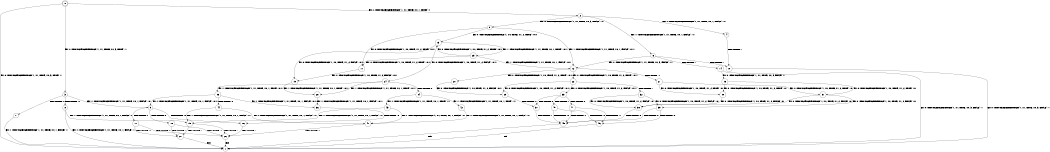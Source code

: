 digraph BCG {
size = "7, 10.5";
center = TRUE;
node [shape = circle];
0 [peripheries = 2];
0 -> 1 [label = "EX !0 !ATOMIC_EXCH_BRANCH (1, +1, TRUE, +0, 3, TRUE) !::"];
0 -> 2 [label = "EX !1 !ATOMIC_EXCH_BRANCH (1, +1, TRUE, +0, 1, TRUE) !::"];
0 -> 3 [label = "EX !0 !ATOMIC_EXCH_BRANCH (1, +1, TRUE, +0, 3, TRUE) !::"];
2 -> 4 [label = "EX !1 !ATOMIC_EXCH_BRANCH (1, +1, TRUE, +0, 1, FALSE) !:1:"];
2 -> 5 [label = "EX !0 !ATOMIC_EXCH_BRANCH (1, +1, TRUE, +0, 3, FALSE) !:1:"];
2 -> 6 [label = "EX !1 !ATOMIC_EXCH_BRANCH (1, +1, TRUE, +0, 1, FALSE) !:1:"];
3 -> 7 [label = "TERMINATE !0"];
3 -> 8 [label = "TERMINATE !0"];
3 -> 9 [label = "EX !1 !ATOMIC_EXCH_BRANCH (1, +1, TRUE, +0, 1, FALSE) !:0:"];
4 -> 10 [label = "TERMINATE !1"];
5 -> 11 [label = "EX !0 !ATOMIC_EXCH_BRANCH (1, +0, TRUE, +1, 2, TRUE) !:0:1:"];
5 -> 12 [label = "EX !1 !ATOMIC_EXCH_BRANCH (1, +1, TRUE, +0, 1, FALSE) !:0:1:"];
5 -> 13 [label = "EX !0 !ATOMIC_EXCH_BRANCH (1, +0, TRUE, +1, 2, TRUE) !:0:1:"];
6 -> 10 [label = "TERMINATE !1"];
6 -> 14 [label = "TERMINATE !1"];
6 -> 12 [label = "EX !0 !ATOMIC_EXCH_BRANCH (1, +1, TRUE, +0, 3, FALSE) !:1:"];
7 -> 1 [label = "EX !1 !ATOMIC_EXCH_BRANCH (1, +1, TRUE, +0, 1, FALSE) !::"];
8 -> 1 [label = "EX !1 !ATOMIC_EXCH_BRANCH (1, +1, TRUE, +0, 1, FALSE) !::"];
8 -> 15 [label = "EX !1 !ATOMIC_EXCH_BRANCH (1, +1, TRUE, +0, 1, FALSE) !::"];
9 -> 16 [label = "TERMINATE !0"];
9 -> 17 [label = "TERMINATE !1"];
9 -> 18 [label = "TERMINATE !0"];
10 -> 1 [label = "EX !0 !ATOMIC_EXCH_BRANCH (1, +1, TRUE, +0, 3, FALSE) !::"];
11 -> 19 [label = "EX !0 !ATOMIC_EXCH_BRANCH (1, +0, TRUE, +1, 2, FALSE) !:0:1:"];
12 -> 20 [label = "EX !0 !ATOMIC_EXCH_BRANCH (1, +0, TRUE, +1, 2, TRUE) !:0:1:"];
12 -> 21 [label = "TERMINATE !1"];
12 -> 22 [label = "EX !0 !ATOMIC_EXCH_BRANCH (1, +0, TRUE, +1, 2, TRUE) !:0:1:"];
13 -> 19 [label = "EX !0 !ATOMIC_EXCH_BRANCH (1, +0, TRUE, +1, 2, FALSE) !:0:1:"];
13 -> 23 [label = "EX !1 !ATOMIC_EXCH_BRANCH (1, +1, TRUE, +0, 1, TRUE) !:0:1:"];
13 -> 24 [label = "EX !0 !ATOMIC_EXCH_BRANCH (1, +0, TRUE, +1, 2, FALSE) !:0:1:"];
14 -> 1 [label = "EX !0 !ATOMIC_EXCH_BRANCH (1, +1, TRUE, +0, 3, FALSE) !::"];
14 -> 25 [label = "EX !0 !ATOMIC_EXCH_BRANCH (1, +1, TRUE, +0, 3, FALSE) !::"];
15 -> 26 [label = "TERMINATE !1"];
15 -> 27 [label = "TERMINATE !1"];
16 -> 26 [label = "TERMINATE !1"];
17 -> 26 [label = "TERMINATE !0"];
17 -> 27 [label = "TERMINATE !0"];
18 -> 26 [label = "TERMINATE !1"];
18 -> 27 [label = "TERMINATE !1"];
19 -> 28 [label = "EX !1 !ATOMIC_EXCH_BRANCH (1, +1, TRUE, +0, 1, TRUE) !:0:1:"];
20 -> 29 [label = "EX !0 !ATOMIC_EXCH_BRANCH (1, +0, TRUE, +1, 2, FALSE) !:0:1:"];
21 -> 30 [label = "EX !0 !ATOMIC_EXCH_BRANCH (1, +0, TRUE, +1, 2, TRUE) !:0:"];
21 -> 31 [label = "EX !0 !ATOMIC_EXCH_BRANCH (1, +0, TRUE, +1, 2, TRUE) !:0:"];
22 -> 29 [label = "EX !0 !ATOMIC_EXCH_BRANCH (1, +0, TRUE, +1, 2, FALSE) !:0:1:"];
22 -> 32 [label = "TERMINATE !1"];
22 -> 33 [label = "EX !0 !ATOMIC_EXCH_BRANCH (1, +0, TRUE, +1, 2, FALSE) !:0:1:"];
23 -> 11 [label = "EX !0 !ATOMIC_EXCH_BRANCH (1, +0, TRUE, +1, 2, TRUE) !:0:1:"];
23 -> 12 [label = "EX !1 !ATOMIC_EXCH_BRANCH (1, +1, TRUE, +0, 1, FALSE) !:0:1:"];
23 -> 13 [label = "EX !0 !ATOMIC_EXCH_BRANCH (1, +0, TRUE, +1, 2, TRUE) !:0:1:"];
24 -> 28 [label = "EX !1 !ATOMIC_EXCH_BRANCH (1, +1, TRUE, +0, 1, TRUE) !:0:1:"];
24 -> 34 [label = "TERMINATE !0"];
24 -> 35 [label = "EX !1 !ATOMIC_EXCH_BRANCH (1, +1, TRUE, +0, 1, TRUE) !:0:1:"];
25 -> 30 [label = "EX !0 !ATOMIC_EXCH_BRANCH (1, +0, TRUE, +1, 2, TRUE) !:0:"];
25 -> 31 [label = "EX !0 !ATOMIC_EXCH_BRANCH (1, +0, TRUE, +1, 2, TRUE) !:0:"];
26 -> 1 [label = "exit"];
27 -> 1 [label = "exit"];
28 -> 36 [label = "EX !1 !ATOMIC_EXCH_BRANCH (1, +1, TRUE, +0, 1, FALSE) !:0:1:"];
29 -> 37 [label = "TERMINATE !0"];
30 -> 38 [label = "EX !0 !ATOMIC_EXCH_BRANCH (1, +0, TRUE, +1, 2, FALSE) !:0:"];
31 -> 38 [label = "EX !0 !ATOMIC_EXCH_BRANCH (1, +0, TRUE, +1, 2, FALSE) !:0:"];
31 -> 39 [label = "EX !0 !ATOMIC_EXCH_BRANCH (1, +0, TRUE, +1, 2, FALSE) !:0:"];
32 -> 38 [label = "EX !0 !ATOMIC_EXCH_BRANCH (1, +0, TRUE, +1, 2, FALSE) !:0:"];
32 -> 39 [label = "EX !0 !ATOMIC_EXCH_BRANCH (1, +0, TRUE, +1, 2, FALSE) !:0:"];
33 -> 37 [label = "TERMINATE !0"];
33 -> 40 [label = "TERMINATE !1"];
33 -> 41 [label = "TERMINATE !0"];
34 -> 42 [label = "EX !1 !ATOMIC_EXCH_BRANCH (1, +1, TRUE, +0, 1, TRUE) !:1:"];
34 -> 43 [label = "EX !1 !ATOMIC_EXCH_BRANCH (1, +1, TRUE, +0, 1, TRUE) !:1:"];
35 -> 36 [label = "EX !1 !ATOMIC_EXCH_BRANCH (1, +1, TRUE, +0, 1, FALSE) !:0:1:"];
35 -> 44 [label = "TERMINATE !0"];
35 -> 9 [label = "EX !1 !ATOMIC_EXCH_BRANCH (1, +1, TRUE, +0, 1, FALSE) !:0:1:"];
36 -> 16 [label = "TERMINATE !0"];
37 -> 45 [label = "TERMINATE !1"];
38 -> 45 [label = "TERMINATE !0"];
39 -> 45 [label = "TERMINATE !0"];
39 -> 46 [label = "TERMINATE !0"];
40 -> 45 [label = "TERMINATE !0"];
40 -> 46 [label = "TERMINATE !0"];
41 -> 45 [label = "TERMINATE !1"];
41 -> 46 [label = "TERMINATE !1"];
42 -> 47 [label = "EX !1 !ATOMIC_EXCH_BRANCH (1, +1, TRUE, +0, 1, FALSE) !:1:"];
43 -> 47 [label = "EX !1 !ATOMIC_EXCH_BRANCH (1, +1, TRUE, +0, 1, FALSE) !:1:"];
43 -> 15 [label = "EX !1 !ATOMIC_EXCH_BRANCH (1, +1, TRUE, +0, 1, FALSE) !:1:"];
44 -> 47 [label = "EX !1 !ATOMIC_EXCH_BRANCH (1, +1, TRUE, +0, 1, FALSE) !:1:"];
44 -> 15 [label = "EX !1 !ATOMIC_EXCH_BRANCH (1, +1, TRUE, +0, 1, FALSE) !:1:"];
45 -> 1 [label = "exit"];
46 -> 1 [label = "exit"];
47 -> 26 [label = "TERMINATE !1"];
}
